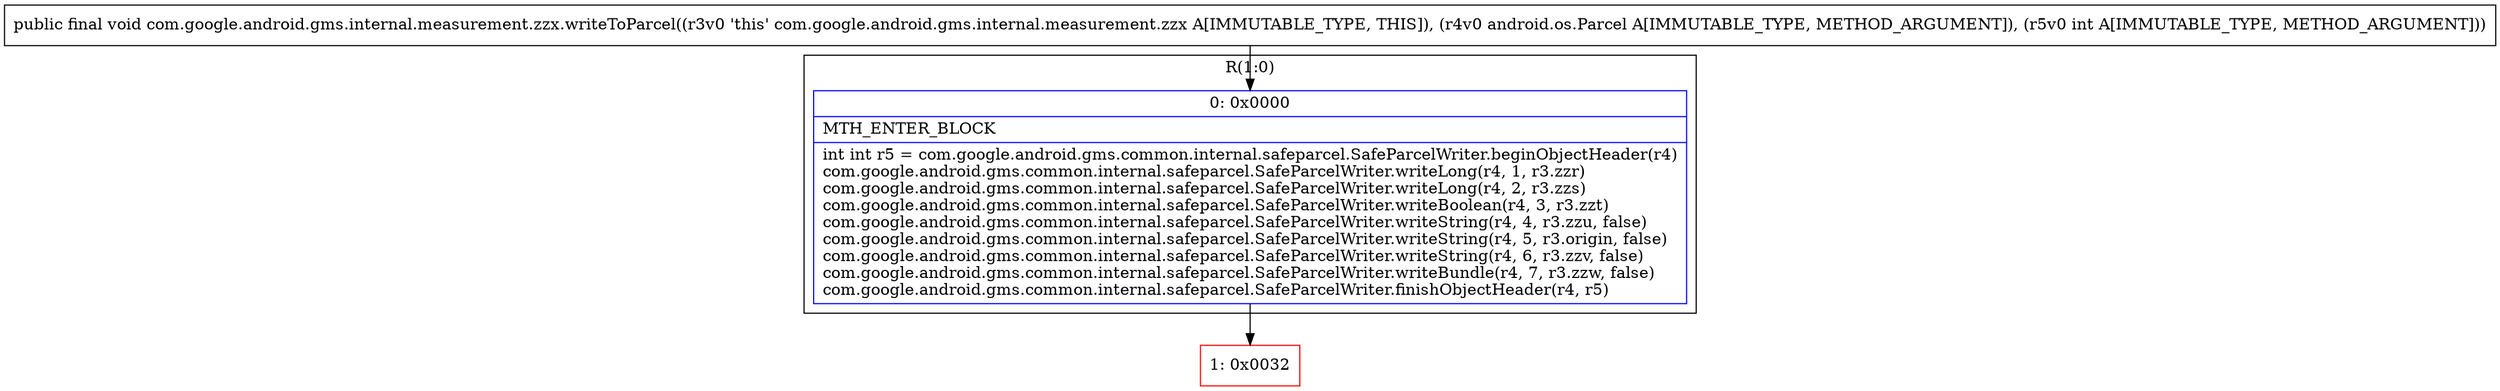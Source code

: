 digraph "CFG forcom.google.android.gms.internal.measurement.zzx.writeToParcel(Landroid\/os\/Parcel;I)V" {
subgraph cluster_Region_1151843250 {
label = "R(1:0)";
node [shape=record,color=blue];
Node_0 [shape=record,label="{0\:\ 0x0000|MTH_ENTER_BLOCK\l|int int r5 = com.google.android.gms.common.internal.safeparcel.SafeParcelWriter.beginObjectHeader(r4)\lcom.google.android.gms.common.internal.safeparcel.SafeParcelWriter.writeLong(r4, 1, r3.zzr)\lcom.google.android.gms.common.internal.safeparcel.SafeParcelWriter.writeLong(r4, 2, r3.zzs)\lcom.google.android.gms.common.internal.safeparcel.SafeParcelWriter.writeBoolean(r4, 3, r3.zzt)\lcom.google.android.gms.common.internal.safeparcel.SafeParcelWriter.writeString(r4, 4, r3.zzu, false)\lcom.google.android.gms.common.internal.safeparcel.SafeParcelWriter.writeString(r4, 5, r3.origin, false)\lcom.google.android.gms.common.internal.safeparcel.SafeParcelWriter.writeString(r4, 6, r3.zzv, false)\lcom.google.android.gms.common.internal.safeparcel.SafeParcelWriter.writeBundle(r4, 7, r3.zzw, false)\lcom.google.android.gms.common.internal.safeparcel.SafeParcelWriter.finishObjectHeader(r4, r5)\l}"];
}
Node_1 [shape=record,color=red,label="{1\:\ 0x0032}"];
MethodNode[shape=record,label="{public final void com.google.android.gms.internal.measurement.zzx.writeToParcel((r3v0 'this' com.google.android.gms.internal.measurement.zzx A[IMMUTABLE_TYPE, THIS]), (r4v0 android.os.Parcel A[IMMUTABLE_TYPE, METHOD_ARGUMENT]), (r5v0 int A[IMMUTABLE_TYPE, METHOD_ARGUMENT])) }"];
MethodNode -> Node_0;
Node_0 -> Node_1;
}

